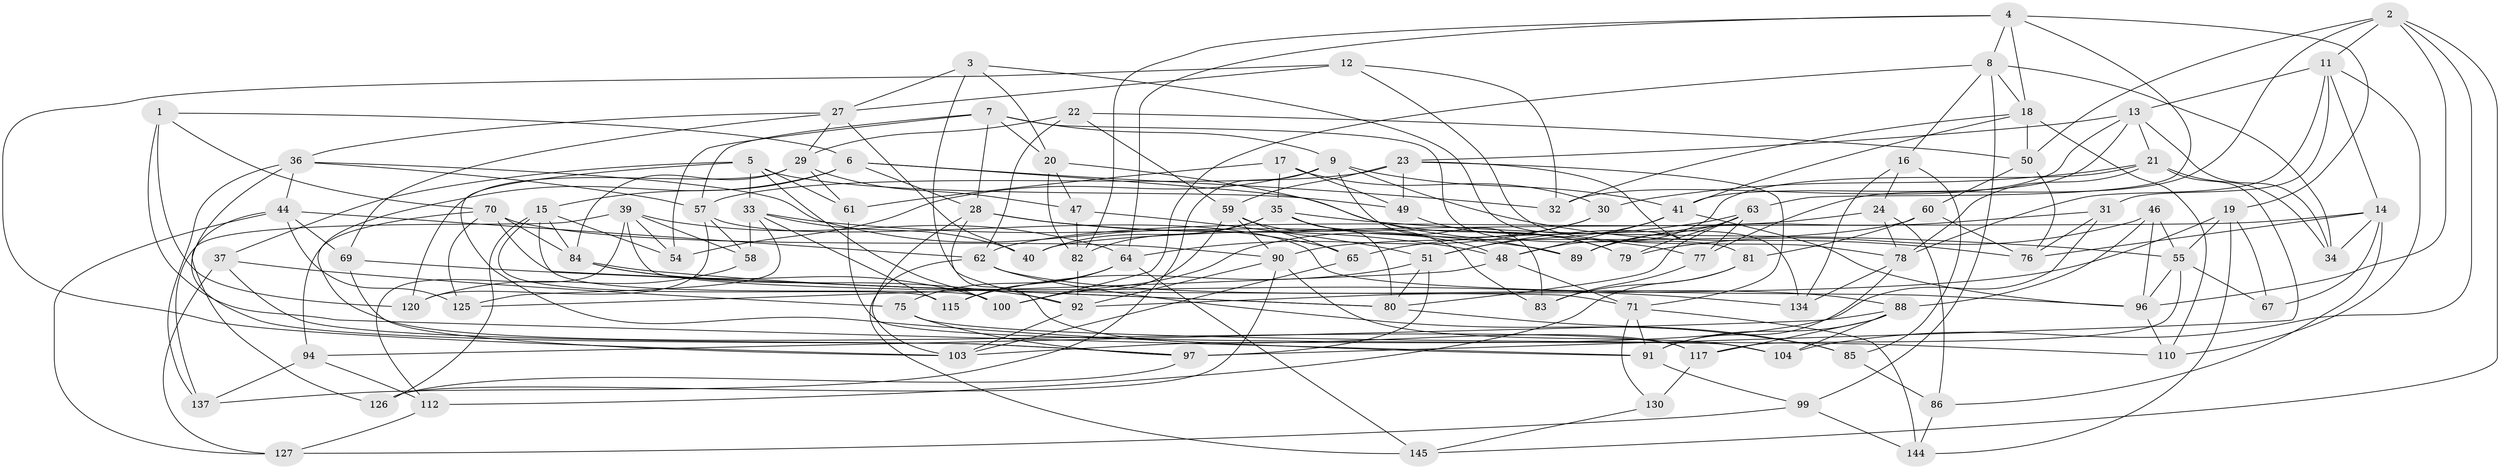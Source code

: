// original degree distribution, {4: 1.0}
// Generated by graph-tools (version 1.1) at 2025/11/02/27/25 16:11:46]
// undirected, 96 vertices, 238 edges
graph export_dot {
graph [start="1"]
  node [color=gray90,style=filled];
  1;
  2 [super="+93"];
  3;
  4 [super="+53"];
  5 [super="+10"];
  6 [super="+42"];
  7 [super="+132"];
  8 [super="+43"];
  9 [super="+108"];
  11 [super="+25"];
  12;
  13 [super="+73"];
  14 [super="+68"];
  15 [super="+38"];
  16;
  17;
  18 [super="+26"];
  19 [super="+140"];
  20 [super="+45"];
  21 [super="+142"];
  22;
  23 [super="+102"];
  24;
  27 [super="+116"];
  28 [super="+118"];
  29 [super="+109"];
  30;
  31;
  32;
  33 [super="+52"];
  34;
  35 [super="+113"];
  36 [super="+95"];
  37;
  39 [super="+119"];
  40;
  41 [super="+143"];
  44 [super="+87"];
  46;
  47;
  48 [super="+56"];
  49;
  50 [super="+131"];
  51 [super="+72"];
  54;
  55 [super="+98"];
  57 [super="+66"];
  58;
  59 [super="+121"];
  60;
  61;
  62 [super="+141"];
  63 [super="+146"];
  64 [super="+74"];
  65;
  67;
  69;
  70 [super="+135"];
  71 [super="+106"];
  75;
  76 [super="+114"];
  77;
  78 [super="+111"];
  79;
  80 [super="+139"];
  81;
  82 [super="+124"];
  83;
  84 [super="+123"];
  85;
  86;
  88 [super="+122"];
  89;
  90 [super="+133"];
  91 [super="+101"];
  92 [super="+105"];
  94;
  96 [super="+107"];
  97 [super="+128"];
  99;
  100 [super="+136"];
  103 [super="+129"];
  104;
  110;
  112;
  115;
  117 [super="+138"];
  120;
  125;
  126;
  127;
  130;
  134;
  137;
  144;
  145;
  1 -- 120;
  1 -- 6;
  1 -- 91;
  1 -- 70;
  2 -- 11;
  2 -- 145;
  2 -- 104;
  2 -- 96;
  2 -- 77;
  2 -- 50;
  3 -- 20;
  3 -- 27;
  3 -- 134;
  3 -- 92;
  4 -- 82;
  4 -- 19;
  4 -- 8;
  4 -- 64;
  4 -- 18;
  4 -- 63;
  5 -- 100;
  5 -- 33;
  5 -- 49;
  5 -- 61;
  5 -- 37;
  5 -- 91;
  6 -- 32;
  6 -- 79;
  6 -- 15;
  6 -- 117;
  6 -- 28;
  7 -- 57;
  7 -- 81;
  7 -- 20;
  7 -- 54;
  7 -- 28;
  7 -- 9;
  8 -- 100;
  8 -- 99;
  8 -- 16;
  8 -- 34;
  8 -- 18;
  9 -- 83;
  9 -- 41;
  9 -- 54;
  9 -- 137;
  9 -- 76;
  11 -- 31;
  11 -- 110;
  11 -- 78;
  11 -- 13;
  11 -- 14;
  12 -- 27;
  12 -- 32;
  12 -- 103;
  12 -- 78;
  13 -- 34;
  13 -- 23;
  13 -- 32;
  13 -- 21;
  13 -- 41;
  14 -- 86;
  14 -- 34;
  14 -- 40;
  14 -- 67;
  14 -- 76;
  15 -- 54;
  15 -- 115;
  15 -- 84;
  15 -- 126;
  15 -- 100;
  16 -- 85;
  16 -- 134;
  16 -- 24;
  17 -- 30;
  17 -- 49;
  17 -- 61;
  17 -- 35;
  18 -- 110;
  18 -- 41;
  18 -- 50;
  18 -- 32;
  19 -- 67 [weight=2];
  19 -- 55;
  19 -- 144;
  19 -- 92;
  20 -- 89;
  20 -- 47;
  20 -- 82 [weight=2];
  21 -- 48;
  21 -- 78;
  21 -- 34;
  21 -- 30;
  21 -- 97;
  22 -- 50;
  22 -- 29;
  22 -- 59;
  22 -- 62;
  23 -- 51;
  23 -- 49;
  23 -- 57;
  23 -- 59;
  23 -- 71;
  24 -- 62;
  24 -- 78;
  24 -- 86;
  27 -- 36;
  27 -- 40;
  27 -- 69;
  27 -- 29;
  28 -- 77;
  28 -- 103;
  28 -- 48;
  28 -- 117;
  29 -- 84;
  29 -- 47;
  29 -- 120;
  29 -- 61;
  30 -- 100;
  30 -- 64;
  31 -- 89;
  31 -- 76;
  31 -- 103;
  33 -- 89;
  33 -- 125;
  33 -- 40;
  33 -- 58;
  33 -- 115;
  35 -- 40;
  35 -- 55;
  35 -- 82;
  35 -- 48;
  35 -- 80;
  36 -- 137;
  36 -- 65;
  36 -- 57;
  36 -- 44;
  36 -- 97;
  37 -- 127;
  37 -- 97;
  37 -- 75;
  39 -- 54;
  39 -- 137;
  39 -- 58;
  39 -- 64;
  39 -- 112;
  39 -- 71;
  41 -- 48;
  41 -- 96;
  41 -- 51;
  44 -- 127;
  44 -- 69;
  44 -- 126;
  44 -- 62;
  44 -- 125;
  46 -- 79;
  46 -- 88;
  46 -- 96;
  46 -- 55;
  47 -- 51;
  47 -- 82;
  48 -- 125;
  48 -- 71;
  49 -- 79;
  50 -- 60;
  50 -- 76 [weight=2];
  51 -- 80;
  51 -- 97;
  51 -- 115;
  55 -- 117;
  55 -- 96;
  55 -- 67;
  57 -- 120;
  57 -- 96;
  57 -- 58;
  58 -- 120;
  59 -- 83;
  59 -- 65;
  59 -- 90;
  59 -- 100;
  60 -- 76;
  60 -- 81;
  60 -- 90;
  61 -- 104;
  62 -- 85;
  62 -- 145;
  62 -- 88;
  63 -- 77;
  63 -- 65;
  63 -- 80;
  63 -- 89;
  63 -- 79;
  64 -- 145;
  64 -- 115;
  64 -- 75;
  65 -- 103;
  69 -- 80;
  69 -- 103;
  70 -- 84;
  70 -- 94;
  70 -- 80;
  70 -- 90;
  70 -- 125;
  71 -- 130;
  71 -- 91;
  71 -- 144;
  75 -- 97;
  75 -- 110;
  77 -- 83;
  78 -- 134;
  78 -- 91;
  80 -- 85;
  81 -- 112;
  81 -- 83;
  82 -- 92;
  84 -- 134;
  84 -- 92;
  84 -- 100;
  85 -- 86;
  86 -- 144;
  88 -- 94;
  88 -- 117;
  88 -- 104;
  88 -- 91;
  90 -- 126;
  90 -- 104;
  90 -- 92;
  91 -- 99;
  92 -- 103;
  94 -- 112;
  94 -- 137;
  96 -- 110;
  97 -- 126;
  99 -- 144;
  99 -- 127;
  112 -- 127;
  117 -- 130 [weight=2];
  130 -- 145;
}
